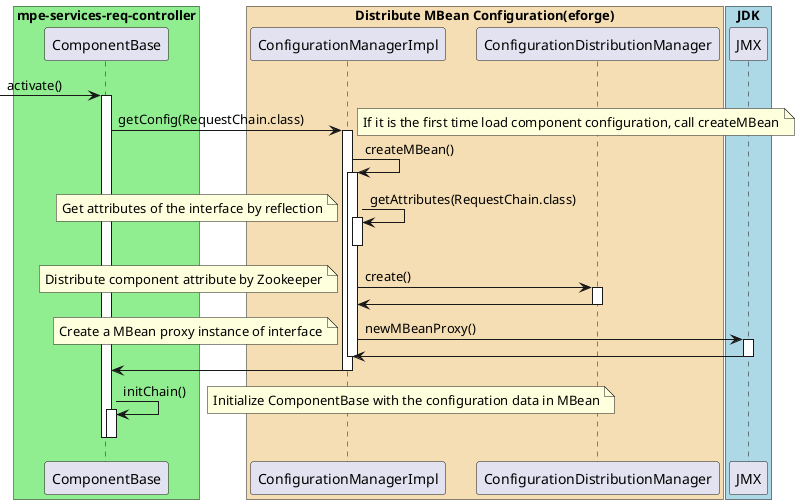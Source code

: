 @startuml

box "mpe-services-req-controller" #LightGreen
	participant ComponentBase
end box
box "Distribute MBean Configuration(eforge)" #Wheat
	participant ConfigurationManagerImpl
	participant ConfigurationDistributionManager
end box
box "JDK" #LightBlue
	participant JMX
end box

[-> ComponentBase: activate()
activate ComponentBase
ComponentBase -> ConfigurationManagerImpl: getConfig(RequestChain.class)
activate ConfigurationManagerImpl
note right
If it is the first time load component configuration, call createMBean
end note
ConfigurationManagerImpl -> ConfigurationManagerImpl: createMBean()
activate ConfigurationManagerImpl
ConfigurationManagerImpl -> ConfigurationManagerImpl: getAttributes(RequestChain.class)
activate ConfigurationManagerImpl
note left
Get attributes of the interface by reflection
end note
deactivate ConfigurationManagerImpl
ConfigurationManagerImpl -> ConfigurationDistributionManager: create()
activate ConfigurationDistributionManager
note left
Distribute component attribute by Zookeeper
end note
ConfigurationDistributionManager -> ConfigurationManagerImpl
deactivate ConfigurationDistributionManager
ConfigurationManagerImpl -> JMX: newMBeanProxy()
activate JMX
note left
Create a MBean proxy instance of interface
end note
JMX -> ConfigurationManagerImpl
deactivate JMX
deactivate ConfigurationManagerImpl
ConfigurationManagerImpl -> ComponentBase
deactivate ConfigurationManagerImpl

ComponentBase -> ComponentBase: initChain()
activate ComponentBase
note right
Initialize ComponentBase with the configuration data in MBean
end note
deactivate ComponentBase

deactivate ComponentBase

@enduml